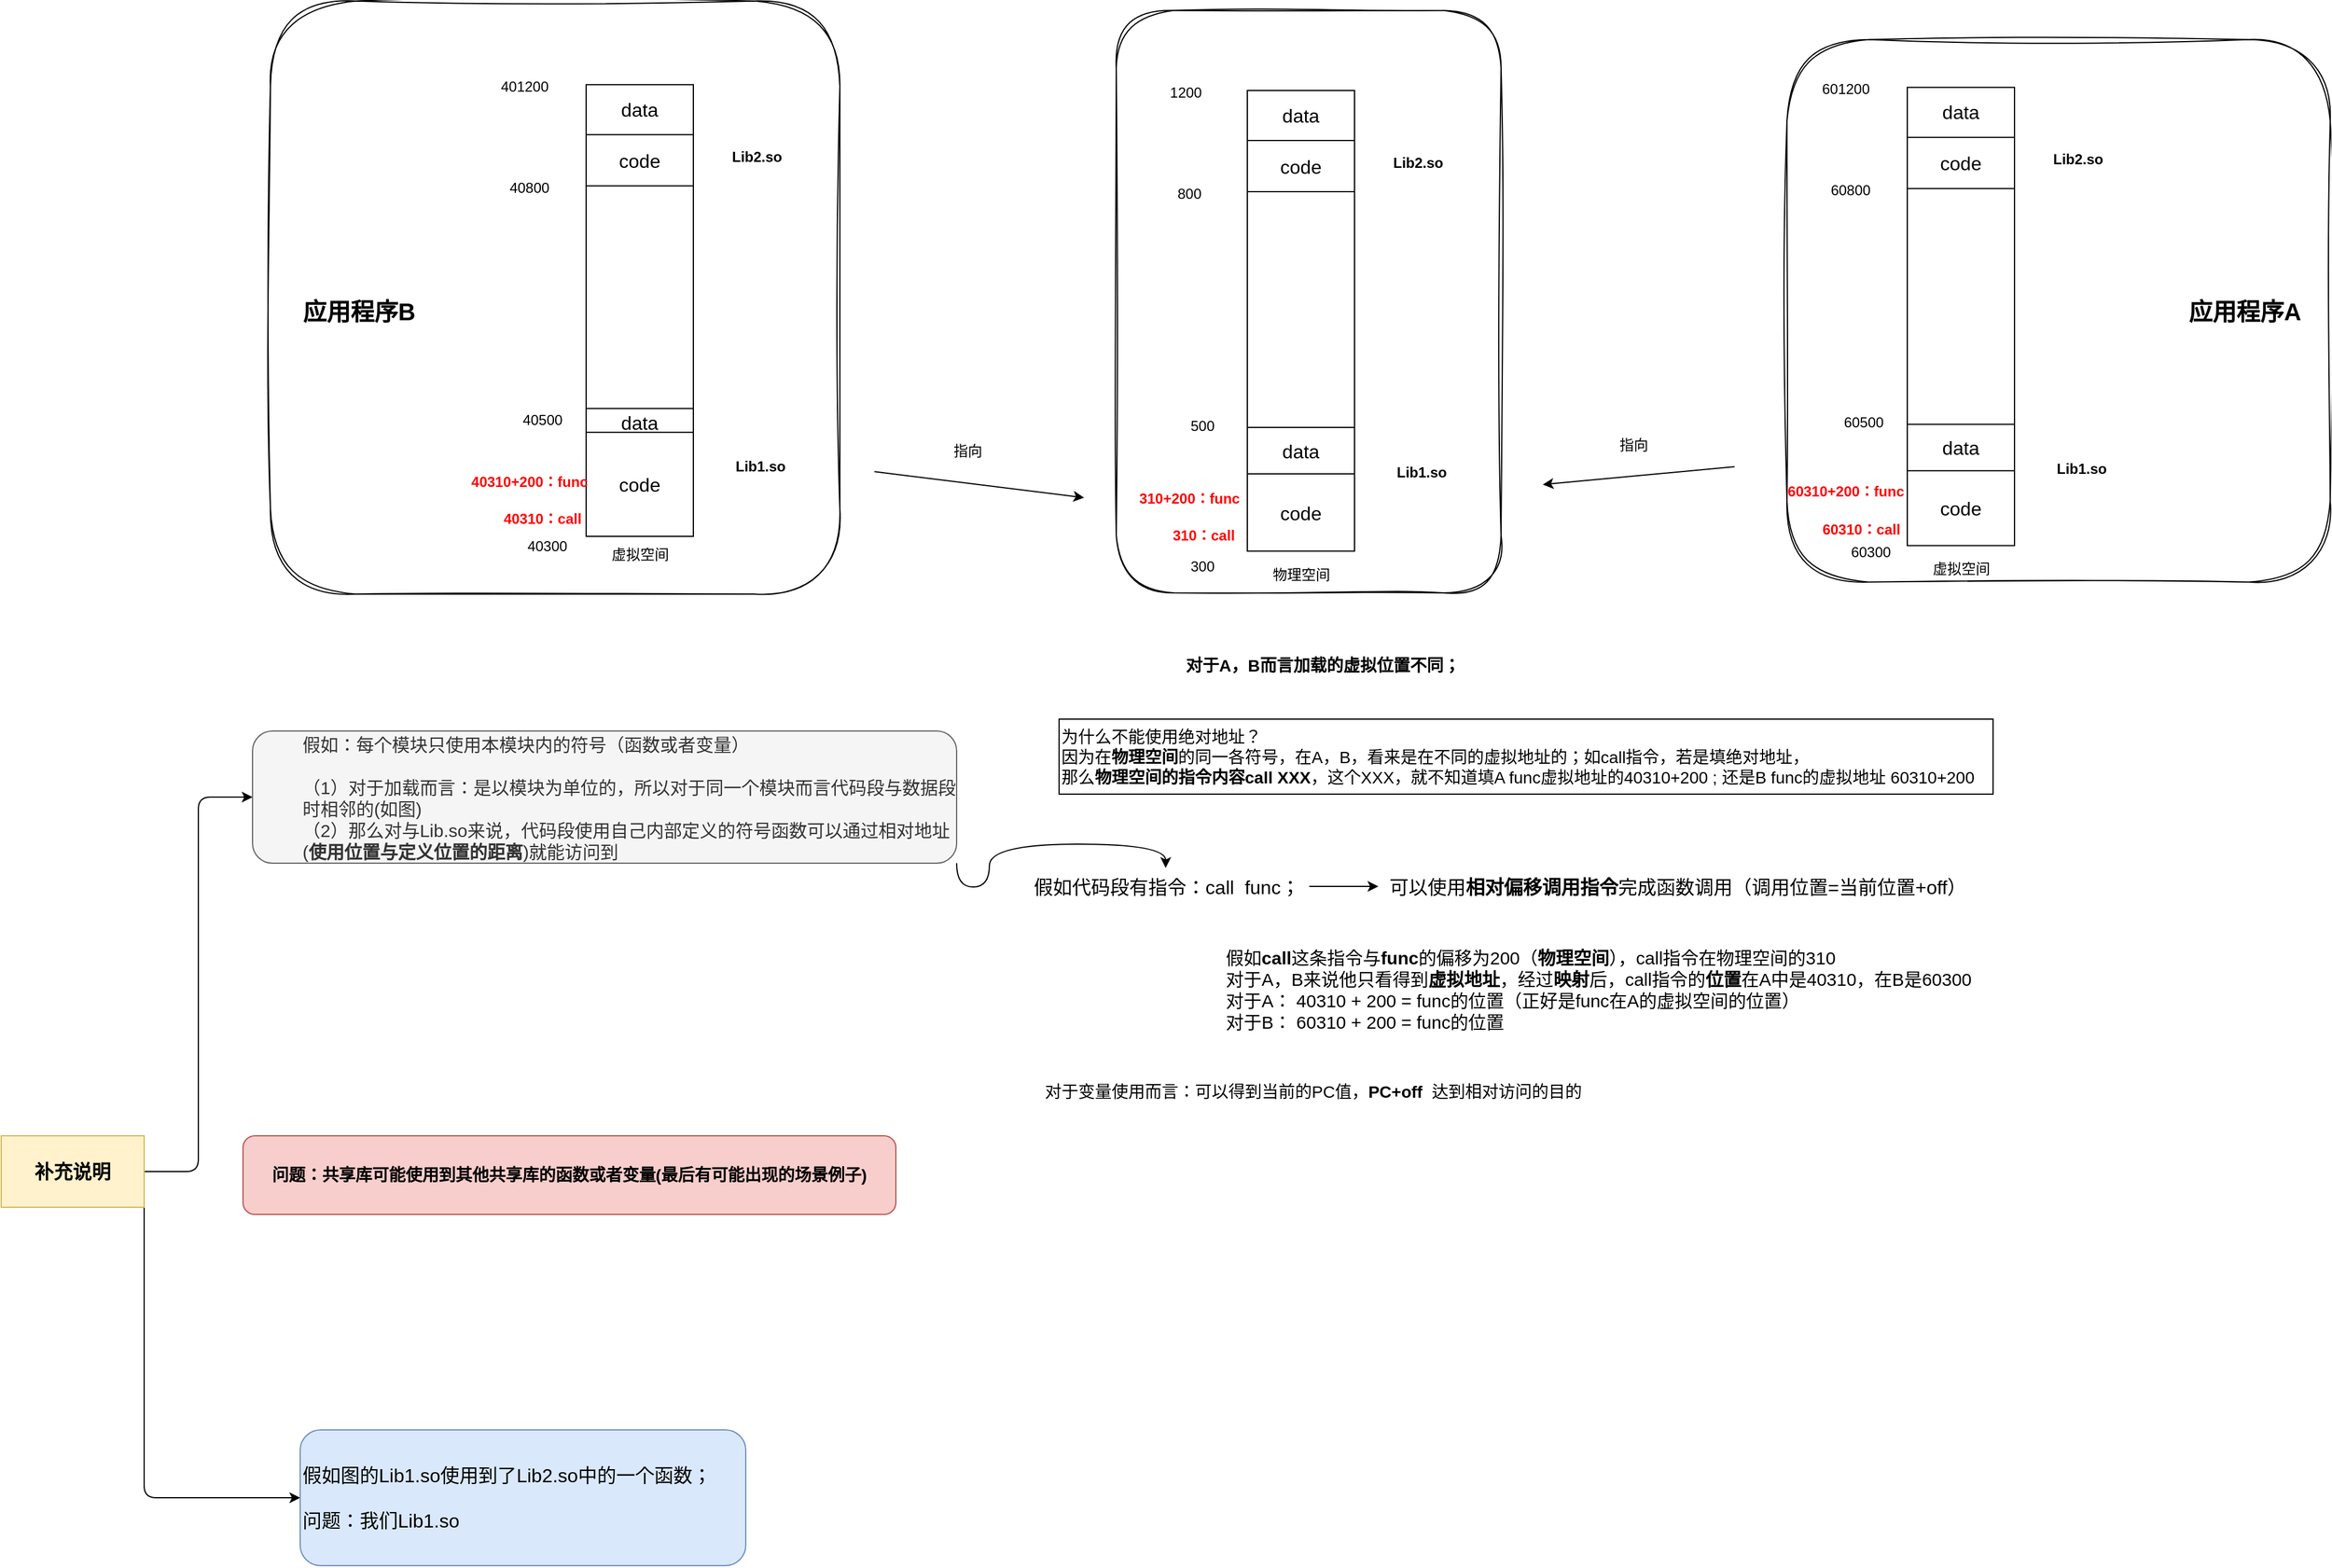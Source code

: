 <mxfile version="24.0.7" type="github">
  <diagram name="第 1 页" id="ZjP1DIeuljV_LwRXSMWU">
    <mxGraphModel dx="3184" dy="1307" grid="0" gridSize="10" guides="1" tooltips="1" connect="1" arrows="1" fold="1" page="0" pageScale="1" pageWidth="827" pageHeight="1169" math="0" shadow="0">
      <root>
        <mxCell id="0" />
        <mxCell id="1" parent="0" />
        <mxCell id="wNI2oHxJxIX-HZV5n7x2-71" value="" style="rounded=1;whiteSpace=wrap;html=1;sketch=1;curveFitting=1;jiggle=2;fillColor=none;" vertex="1" parent="1">
          <mxGeometry x="158" y="121.76" width="323" height="489.24" as="geometry" />
        </mxCell>
        <mxCell id="wNI2oHxJxIX-HZV5n7x2-72" value="" style="rounded=1;whiteSpace=wrap;html=1;sketch=1;curveFitting=1;jiggle=2;fillColor=none;" vertex="1" parent="1">
          <mxGeometry x="721" y="146.25" width="456" height="455.62" as="geometry" />
        </mxCell>
        <mxCell id="wNI2oHxJxIX-HZV5n7x2-70" value="" style="rounded=1;whiteSpace=wrap;html=1;sketch=1;curveFitting=1;jiggle=2;fillColor=none;" vertex="1" parent="1">
          <mxGeometry x="-552" y="113.84" width="478" height="498.16" as="geometry" />
        </mxCell>
        <mxCell id="wNI2oHxJxIX-HZV5n7x2-2" value="" style="shape=table;startSize=0;container=1;collapsible=0;childLayout=tableLayout;fontSize=16;" vertex="1" parent="1">
          <mxGeometry x="268" y="189" width="90" height="386.922" as="geometry" />
        </mxCell>
        <mxCell id="wNI2oHxJxIX-HZV5n7x2-15" style="shape=tableRow;horizontal=0;startSize=0;swimlaneHead=0;swimlaneBody=0;strokeColor=inherit;top=0;left=0;bottom=0;right=0;collapsible=0;dropTarget=0;fillColor=none;points=[[0,0.5],[1,0.5]];portConstraint=eastwest;fontSize=16;" vertex="1" parent="wNI2oHxJxIX-HZV5n7x2-2">
          <mxGeometry width="90" height="42" as="geometry" />
        </mxCell>
        <mxCell id="wNI2oHxJxIX-HZV5n7x2-16" value="data" style="shape=partialRectangle;html=1;whiteSpace=wrap;connectable=0;strokeColor=inherit;overflow=hidden;fillColor=none;top=0;left=0;bottom=0;right=0;pointerEvents=1;fontSize=16;" vertex="1" parent="wNI2oHxJxIX-HZV5n7x2-15">
          <mxGeometry width="90" height="42" as="geometry">
            <mxRectangle width="90" height="42" as="alternateBounds" />
          </mxGeometry>
        </mxCell>
        <mxCell id="wNI2oHxJxIX-HZV5n7x2-3" value="" style="shape=tableRow;horizontal=0;startSize=0;swimlaneHead=0;swimlaneBody=0;strokeColor=inherit;top=0;left=0;bottom=0;right=0;collapsible=0;dropTarget=0;fillColor=none;points=[[0,0.5],[1,0.5]];portConstraint=eastwest;fontSize=16;" vertex="1" parent="wNI2oHxJxIX-HZV5n7x2-2">
          <mxGeometry y="42" width="90" height="43" as="geometry" />
        </mxCell>
        <mxCell id="wNI2oHxJxIX-HZV5n7x2-4" value="code" style="shape=partialRectangle;html=1;whiteSpace=wrap;connectable=0;strokeColor=inherit;overflow=hidden;fillColor=none;top=0;left=0;bottom=0;right=0;pointerEvents=1;fontSize=16;" vertex="1" parent="wNI2oHxJxIX-HZV5n7x2-3">
          <mxGeometry width="90" height="43" as="geometry">
            <mxRectangle width="90" height="43" as="alternateBounds" />
          </mxGeometry>
        </mxCell>
        <mxCell id="wNI2oHxJxIX-HZV5n7x2-7" value="" style="shape=tableRow;horizontal=0;startSize=0;swimlaneHead=0;swimlaneBody=0;strokeColor=inherit;top=0;left=0;bottom=0;right=0;collapsible=0;dropTarget=0;fillColor=none;points=[[0,0.5],[1,0.5]];portConstraint=eastwest;fontSize=16;" vertex="1" parent="wNI2oHxJxIX-HZV5n7x2-2">
          <mxGeometry y="85" width="90" height="198" as="geometry" />
        </mxCell>
        <mxCell id="wNI2oHxJxIX-HZV5n7x2-8" value="" style="shape=partialRectangle;html=1;whiteSpace=wrap;connectable=0;strokeColor=inherit;overflow=hidden;fillColor=none;top=0;left=0;bottom=0;right=0;pointerEvents=1;fontSize=16;" vertex="1" parent="wNI2oHxJxIX-HZV5n7x2-7">
          <mxGeometry width="90" height="198" as="geometry">
            <mxRectangle width="90" height="198" as="alternateBounds" />
          </mxGeometry>
        </mxCell>
        <mxCell id="wNI2oHxJxIX-HZV5n7x2-19" style="shape=tableRow;horizontal=0;startSize=0;swimlaneHead=0;swimlaneBody=0;strokeColor=inherit;top=0;left=0;bottom=0;right=0;collapsible=0;dropTarget=0;fillColor=none;points=[[0,0.5],[1,0.5]];portConstraint=eastwest;fontSize=16;" vertex="1" parent="wNI2oHxJxIX-HZV5n7x2-2">
          <mxGeometry y="283" width="90" height="39" as="geometry" />
        </mxCell>
        <mxCell id="wNI2oHxJxIX-HZV5n7x2-20" value="data" style="shape=partialRectangle;html=1;whiteSpace=wrap;connectable=0;strokeColor=inherit;overflow=hidden;fillColor=none;top=0;left=0;bottom=0;right=0;pointerEvents=1;fontSize=16;" vertex="1" parent="wNI2oHxJxIX-HZV5n7x2-19">
          <mxGeometry width="90" height="39" as="geometry">
            <mxRectangle width="90" height="39" as="alternateBounds" />
          </mxGeometry>
        </mxCell>
        <mxCell id="wNI2oHxJxIX-HZV5n7x2-11" value="" style="shape=tableRow;horizontal=0;startSize=0;swimlaneHead=0;swimlaneBody=0;strokeColor=inherit;top=0;left=0;bottom=0;right=0;collapsible=0;dropTarget=0;fillColor=none;points=[[0,0.5],[1,0.5]];portConstraint=eastwest;fontSize=16;" vertex="1" parent="wNI2oHxJxIX-HZV5n7x2-2">
          <mxGeometry y="322" width="90" height="65" as="geometry" />
        </mxCell>
        <mxCell id="wNI2oHxJxIX-HZV5n7x2-12" value="code" style="shape=partialRectangle;html=1;whiteSpace=wrap;connectable=0;strokeColor=inherit;overflow=hidden;fillColor=none;top=0;left=0;bottom=0;right=0;pointerEvents=1;fontSize=16;" vertex="1" parent="wNI2oHxJxIX-HZV5n7x2-11">
          <mxGeometry width="90" height="65" as="geometry">
            <mxRectangle width="90" height="65" as="alternateBounds" />
          </mxGeometry>
        </mxCell>
        <mxCell id="wNI2oHxJxIX-HZV5n7x2-26" style="edgeStyle=orthogonalEdgeStyle;rounded=1;orthogonalLoop=1;jettySize=auto;html=1;exitX=1;exitY=0.5;exitDx=0;exitDy=0;entryX=0;entryY=0.5;entryDx=0;entryDy=0;curved=0;" edge="1" parent="1" source="wNI2oHxJxIX-HZV5n7x2-21" target="wNI2oHxJxIX-HZV5n7x2-24">
          <mxGeometry relative="1" as="geometry" />
        </mxCell>
        <mxCell id="wNI2oHxJxIX-HZV5n7x2-97" style="edgeStyle=orthogonalEdgeStyle;rounded=1;orthogonalLoop=1;jettySize=auto;html=1;exitX=1;exitY=1;exitDx=0;exitDy=0;entryX=0;entryY=0.5;entryDx=0;entryDy=0;curved=0;" edge="1" parent="1" source="wNI2oHxJxIX-HZV5n7x2-21" target="wNI2oHxJxIX-HZV5n7x2-96">
          <mxGeometry relative="1" as="geometry" />
        </mxCell>
        <mxCell id="wNI2oHxJxIX-HZV5n7x2-21" value="&lt;font style=&quot;font-size: 16px;&quot;&gt;补充说明&lt;/font&gt;" style="rounded=0;whiteSpace=wrap;html=1;fillColor=#fff2cc;strokeColor=#d6b656;fontStyle=1" vertex="1" parent="1">
          <mxGeometry x="-778" y="1067" width="120" height="60" as="geometry" />
        </mxCell>
        <mxCell id="wNI2oHxJxIX-HZV5n7x2-22" value="&lt;b&gt;Lib1.so&lt;/b&gt;" style="text;html=1;align=center;verticalAlign=middle;resizable=0;points=[];autosize=1;strokeColor=none;fillColor=none;" vertex="1" parent="1">
          <mxGeometry x="384" y="497" width="60" height="26" as="geometry" />
        </mxCell>
        <mxCell id="wNI2oHxJxIX-HZV5n7x2-23" value="&lt;b&gt;Lib2.so&lt;/b&gt;" style="text;html=1;align=center;verticalAlign=middle;resizable=0;points=[];autosize=1;strokeColor=none;fillColor=none;" vertex="1" parent="1">
          <mxGeometry x="381" y="237" width="60" height="26" as="geometry" />
        </mxCell>
        <mxCell id="wNI2oHxJxIX-HZV5n7x2-94" style="edgeStyle=orthogonalEdgeStyle;rounded=0;orthogonalLoop=1;jettySize=auto;html=1;exitX=1;exitY=1;exitDx=0;exitDy=0;curved=1;" edge="1" parent="1" source="wNI2oHxJxIX-HZV5n7x2-24" target="wNI2oHxJxIX-HZV5n7x2-77">
          <mxGeometry relative="1" as="geometry" />
        </mxCell>
        <mxCell id="wNI2oHxJxIX-HZV5n7x2-24" value="&lt;blockquote style=&quot;margin: 0px 0px 0px 40px; border: none; padding: 0px; font-size: 15px;&quot;&gt;&lt;font style=&quot;font-size: 15px;&quot;&gt;假如：每个模块只使用本模块内的符号（函数或者变量）&lt;/font&gt;&lt;/blockquote&gt;&lt;blockquote style=&quot;margin: 0px 0px 0px 40px; border: none; padding: 0px; font-size: 15px;&quot;&gt;&lt;font style=&quot;font-size: 15px;&quot;&gt;&lt;font style=&quot;font-size: 15px;&quot;&gt;&lt;br&gt;&lt;/font&gt;&lt;font style=&quot;font-size: 15px;&quot;&gt;（1）对于加载而言：是以模块为单位的，所以对于同一个模块而言代码段与数据段时相邻的(如图)&lt;/font&gt;&lt;/font&gt;&lt;/blockquote&gt;&lt;blockquote style=&quot;margin: 0px 0px 0px 40px; border: none; padding: 0px; font-size: 15px;&quot;&gt;&lt;font style=&quot;font-size: 15px;&quot;&gt;（2）那么对与Lib.so来说，代码段使用自己内部定义的符号函数可以通过相对地址(&lt;b&gt;使用位置与定义位置的距离&lt;/b&gt;)就能访问到&lt;/font&gt;&lt;/blockquote&gt;" style="rounded=1;whiteSpace=wrap;html=1;align=left;fillColor=#f5f5f5;fontColor=#333333;strokeColor=#666666;" vertex="1" parent="1">
          <mxGeometry x="-567" y="727" width="591" height="111" as="geometry" />
        </mxCell>
        <mxCell id="wNI2oHxJxIX-HZV5n7x2-27" value="物理空间" style="text;html=1;align=center;verticalAlign=middle;resizable=0;points=[];autosize=1;strokeColor=none;fillColor=none;" vertex="1" parent="1">
          <mxGeometry x="280" y="583" width="66" height="26" as="geometry" />
        </mxCell>
        <mxCell id="wNI2oHxJxIX-HZV5n7x2-28" value="300" style="text;html=1;align=center;verticalAlign=middle;resizable=0;points=[];autosize=1;strokeColor=none;fillColor=none;" vertex="1" parent="1">
          <mxGeometry x="211" y="575.92" width="38" height="26" as="geometry" />
        </mxCell>
        <mxCell id="wNI2oHxJxIX-HZV5n7x2-29" value="500" style="text;html=1;align=center;verticalAlign=middle;resizable=0;points=[];autosize=1;strokeColor=none;fillColor=none;" vertex="1" parent="1">
          <mxGeometry x="211" y="458" width="38" height="26" as="geometry" />
        </mxCell>
        <mxCell id="wNI2oHxJxIX-HZV5n7x2-30" value="800" style="text;html=1;align=center;verticalAlign=middle;resizable=0;points=[];autosize=1;strokeColor=none;fillColor=none;" vertex="1" parent="1">
          <mxGeometry x="200" y="263" width="38" height="26" as="geometry" />
        </mxCell>
        <mxCell id="wNI2oHxJxIX-HZV5n7x2-31" value="1200" style="text;html=1;align=center;verticalAlign=middle;resizable=0;points=[];autosize=1;strokeColor=none;fillColor=none;" vertex="1" parent="1">
          <mxGeometry x="193" y="178" width="45" height="26" as="geometry" />
        </mxCell>
        <mxCell id="wNI2oHxJxIX-HZV5n7x2-32" value="" style="shape=table;startSize=0;container=1;collapsible=0;childLayout=tableLayout;fontSize=16;" vertex="1" parent="1">
          <mxGeometry x="-287" y="184.08" width="90" height="379.429" as="geometry" />
        </mxCell>
        <mxCell id="wNI2oHxJxIX-HZV5n7x2-33" style="shape=tableRow;horizontal=0;startSize=0;swimlaneHead=0;swimlaneBody=0;strokeColor=inherit;top=0;left=0;bottom=0;right=0;collapsible=0;dropTarget=0;fillColor=none;points=[[0,0.5],[1,0.5]];portConstraint=eastwest;fontSize=16;" vertex="1" parent="wNI2oHxJxIX-HZV5n7x2-32">
          <mxGeometry width="90" height="42" as="geometry" />
        </mxCell>
        <mxCell id="wNI2oHxJxIX-HZV5n7x2-34" value="data" style="shape=partialRectangle;html=1;whiteSpace=wrap;connectable=0;strokeColor=inherit;overflow=hidden;fillColor=none;top=0;left=0;bottom=0;right=0;pointerEvents=1;fontSize=16;" vertex="1" parent="wNI2oHxJxIX-HZV5n7x2-33">
          <mxGeometry width="90" height="42" as="geometry">
            <mxRectangle width="90" height="42" as="alternateBounds" />
          </mxGeometry>
        </mxCell>
        <mxCell id="wNI2oHxJxIX-HZV5n7x2-35" value="" style="shape=tableRow;horizontal=0;startSize=0;swimlaneHead=0;swimlaneBody=0;strokeColor=inherit;top=0;left=0;bottom=0;right=0;collapsible=0;dropTarget=0;fillColor=none;points=[[0,0.5],[1,0.5]];portConstraint=eastwest;fontSize=16;" vertex="1" parent="wNI2oHxJxIX-HZV5n7x2-32">
          <mxGeometry y="42" width="90" height="43" as="geometry" />
        </mxCell>
        <mxCell id="wNI2oHxJxIX-HZV5n7x2-36" value="code" style="shape=partialRectangle;html=1;whiteSpace=wrap;connectable=0;strokeColor=inherit;overflow=hidden;fillColor=none;top=0;left=0;bottom=0;right=0;pointerEvents=1;fontSize=16;" vertex="1" parent="wNI2oHxJxIX-HZV5n7x2-35">
          <mxGeometry width="90" height="43" as="geometry">
            <mxRectangle width="90" height="43" as="alternateBounds" />
          </mxGeometry>
        </mxCell>
        <mxCell id="wNI2oHxJxIX-HZV5n7x2-37" value="" style="shape=tableRow;horizontal=0;startSize=0;swimlaneHead=0;swimlaneBody=0;strokeColor=inherit;top=0;left=0;bottom=0;right=0;collapsible=0;dropTarget=0;fillColor=none;points=[[0,0.5],[1,0.5]];portConstraint=eastwest;fontSize=16;" vertex="1" parent="wNI2oHxJxIX-HZV5n7x2-32">
          <mxGeometry y="85" width="90" height="187" as="geometry" />
        </mxCell>
        <mxCell id="wNI2oHxJxIX-HZV5n7x2-38" value="" style="shape=partialRectangle;html=1;whiteSpace=wrap;connectable=0;strokeColor=inherit;overflow=hidden;fillColor=none;top=0;left=0;bottom=0;right=0;pointerEvents=1;fontSize=16;" vertex="1" parent="wNI2oHxJxIX-HZV5n7x2-37">
          <mxGeometry width="90" height="187" as="geometry">
            <mxRectangle width="90" height="187" as="alternateBounds" />
          </mxGeometry>
        </mxCell>
        <mxCell id="wNI2oHxJxIX-HZV5n7x2-39" style="shape=tableRow;horizontal=0;startSize=0;swimlaneHead=0;swimlaneBody=0;strokeColor=inherit;top=0;left=0;bottom=0;right=0;collapsible=0;dropTarget=0;fillColor=none;points=[[0,0.5],[1,0.5]];portConstraint=eastwest;fontSize=16;" vertex="1" parent="wNI2oHxJxIX-HZV5n7x2-32">
          <mxGeometry y="272" width="90" height="20" as="geometry" />
        </mxCell>
        <mxCell id="wNI2oHxJxIX-HZV5n7x2-40" value="data" style="shape=partialRectangle;html=1;whiteSpace=wrap;connectable=0;strokeColor=inherit;overflow=hidden;fillColor=none;top=0;left=0;bottom=0;right=0;pointerEvents=1;fontSize=16;" vertex="1" parent="wNI2oHxJxIX-HZV5n7x2-39">
          <mxGeometry width="90" height="20" as="geometry">
            <mxRectangle width="90" height="20" as="alternateBounds" />
          </mxGeometry>
        </mxCell>
        <mxCell id="wNI2oHxJxIX-HZV5n7x2-41" value="" style="shape=tableRow;horizontal=0;startSize=0;swimlaneHead=0;swimlaneBody=0;strokeColor=inherit;top=0;left=0;bottom=0;right=0;collapsible=0;dropTarget=0;fillColor=none;points=[[0,0.5],[1,0.5]];portConstraint=eastwest;fontSize=16;" vertex="1" parent="wNI2oHxJxIX-HZV5n7x2-32">
          <mxGeometry y="292" width="90" height="87" as="geometry" />
        </mxCell>
        <mxCell id="wNI2oHxJxIX-HZV5n7x2-42" value="code" style="shape=partialRectangle;html=1;whiteSpace=wrap;connectable=0;strokeColor=inherit;overflow=hidden;fillColor=none;top=0;left=0;bottom=0;right=0;pointerEvents=1;fontSize=16;" vertex="1" parent="wNI2oHxJxIX-HZV5n7x2-41">
          <mxGeometry width="90" height="87" as="geometry">
            <mxRectangle width="90" height="87" as="alternateBounds" />
          </mxGeometry>
        </mxCell>
        <mxCell id="wNI2oHxJxIX-HZV5n7x2-43" value="&lt;b&gt;Lib1.so&lt;/b&gt;" style="text;html=1;align=center;verticalAlign=middle;resizable=0;points=[];autosize=1;strokeColor=none;fillColor=none;" vertex="1" parent="1">
          <mxGeometry x="-171" y="492.08" width="60" height="26" as="geometry" />
        </mxCell>
        <mxCell id="wNI2oHxJxIX-HZV5n7x2-44" value="&lt;b&gt;Lib2.so&lt;/b&gt;" style="text;html=1;align=center;verticalAlign=middle;resizable=0;points=[];autosize=1;strokeColor=none;fillColor=none;" vertex="1" parent="1">
          <mxGeometry x="-174" y="232.08" width="60" height="26" as="geometry" />
        </mxCell>
        <mxCell id="wNI2oHxJxIX-HZV5n7x2-45" value="虚拟空间" style="text;html=1;align=center;verticalAlign=middle;resizable=0;points=[];autosize=1;strokeColor=none;fillColor=none;" vertex="1" parent="1">
          <mxGeometry x="-275" y="566.08" width="66" height="26" as="geometry" />
        </mxCell>
        <mxCell id="wNI2oHxJxIX-HZV5n7x2-46" value="40300" style="text;html=1;align=center;verticalAlign=middle;resizable=0;points=[];autosize=1;strokeColor=none;fillColor=none;" vertex="1" parent="1">
          <mxGeometry x="-346" y="559" width="51" height="26" as="geometry" />
        </mxCell>
        <mxCell id="wNI2oHxJxIX-HZV5n7x2-47" value="40500" style="text;html=1;align=center;verticalAlign=middle;resizable=0;points=[];autosize=1;strokeColor=none;fillColor=none;" vertex="1" parent="1">
          <mxGeometry x="-350" y="453.08" width="51" height="26" as="geometry" />
        </mxCell>
        <mxCell id="wNI2oHxJxIX-HZV5n7x2-48" value="40800" style="text;html=1;align=center;verticalAlign=middle;resizable=0;points=[];autosize=1;strokeColor=none;fillColor=none;" vertex="1" parent="1">
          <mxGeometry x="-361" y="258.08" width="51" height="26" as="geometry" />
        </mxCell>
        <mxCell id="wNI2oHxJxIX-HZV5n7x2-49" value="401200" style="text;html=1;align=center;verticalAlign=middle;resizable=0;points=[];autosize=1;strokeColor=none;fillColor=none;" vertex="1" parent="1">
          <mxGeometry x="-368" y="173.08" width="58" height="26" as="geometry" />
        </mxCell>
        <mxCell id="wNI2oHxJxIX-HZV5n7x2-50" value="" style="shape=table;startSize=0;container=1;collapsible=0;childLayout=tableLayout;fontSize=16;" vertex="1" parent="1">
          <mxGeometry x="822" y="186.4" width="90" height="384.816" as="geometry" />
        </mxCell>
        <mxCell id="wNI2oHxJxIX-HZV5n7x2-51" style="shape=tableRow;horizontal=0;startSize=0;swimlaneHead=0;swimlaneBody=0;strokeColor=inherit;top=0;left=0;bottom=0;right=0;collapsible=0;dropTarget=0;fillColor=none;points=[[0,0.5],[1,0.5]];portConstraint=eastwest;fontSize=16;" vertex="1" parent="wNI2oHxJxIX-HZV5n7x2-50">
          <mxGeometry width="90" height="42" as="geometry" />
        </mxCell>
        <mxCell id="wNI2oHxJxIX-HZV5n7x2-52" value="data" style="shape=partialRectangle;html=1;whiteSpace=wrap;connectable=0;strokeColor=inherit;overflow=hidden;fillColor=none;top=0;left=0;bottom=0;right=0;pointerEvents=1;fontSize=16;" vertex="1" parent="wNI2oHxJxIX-HZV5n7x2-51">
          <mxGeometry width="90" height="42" as="geometry">
            <mxRectangle width="90" height="42" as="alternateBounds" />
          </mxGeometry>
        </mxCell>
        <mxCell id="wNI2oHxJxIX-HZV5n7x2-53" value="" style="shape=tableRow;horizontal=0;startSize=0;swimlaneHead=0;swimlaneBody=0;strokeColor=inherit;top=0;left=0;bottom=0;right=0;collapsible=0;dropTarget=0;fillColor=none;points=[[0,0.5],[1,0.5]];portConstraint=eastwest;fontSize=16;" vertex="1" parent="wNI2oHxJxIX-HZV5n7x2-50">
          <mxGeometry y="42" width="90" height="43" as="geometry" />
        </mxCell>
        <mxCell id="wNI2oHxJxIX-HZV5n7x2-54" value="code" style="shape=partialRectangle;html=1;whiteSpace=wrap;connectable=0;strokeColor=inherit;overflow=hidden;fillColor=none;top=0;left=0;bottom=0;right=0;pointerEvents=1;fontSize=16;" vertex="1" parent="wNI2oHxJxIX-HZV5n7x2-53">
          <mxGeometry width="90" height="43" as="geometry">
            <mxRectangle width="90" height="43" as="alternateBounds" />
          </mxGeometry>
        </mxCell>
        <mxCell id="wNI2oHxJxIX-HZV5n7x2-55" value="" style="shape=tableRow;horizontal=0;startSize=0;swimlaneHead=0;swimlaneBody=0;strokeColor=inherit;top=0;left=0;bottom=0;right=0;collapsible=0;dropTarget=0;fillColor=none;points=[[0,0.5],[1,0.5]];portConstraint=eastwest;fontSize=16;" vertex="1" parent="wNI2oHxJxIX-HZV5n7x2-50">
          <mxGeometry y="85" width="90" height="198" as="geometry" />
        </mxCell>
        <mxCell id="wNI2oHxJxIX-HZV5n7x2-56" value="" style="shape=partialRectangle;html=1;whiteSpace=wrap;connectable=0;strokeColor=inherit;overflow=hidden;fillColor=none;top=0;left=0;bottom=0;right=0;pointerEvents=1;fontSize=16;" vertex="1" parent="wNI2oHxJxIX-HZV5n7x2-55">
          <mxGeometry width="90" height="198" as="geometry">
            <mxRectangle width="90" height="198" as="alternateBounds" />
          </mxGeometry>
        </mxCell>
        <mxCell id="wNI2oHxJxIX-HZV5n7x2-57" style="shape=tableRow;horizontal=0;startSize=0;swimlaneHead=0;swimlaneBody=0;strokeColor=inherit;top=0;left=0;bottom=0;right=0;collapsible=0;dropTarget=0;fillColor=none;points=[[0,0.5],[1,0.5]];portConstraint=eastwest;fontSize=16;" vertex="1" parent="wNI2oHxJxIX-HZV5n7x2-50">
          <mxGeometry y="283" width="90" height="39" as="geometry" />
        </mxCell>
        <mxCell id="wNI2oHxJxIX-HZV5n7x2-58" value="data" style="shape=partialRectangle;html=1;whiteSpace=wrap;connectable=0;strokeColor=inherit;overflow=hidden;fillColor=none;top=0;left=0;bottom=0;right=0;pointerEvents=1;fontSize=16;" vertex="1" parent="wNI2oHxJxIX-HZV5n7x2-57">
          <mxGeometry width="90" height="39" as="geometry">
            <mxRectangle width="90" height="39" as="alternateBounds" />
          </mxGeometry>
        </mxCell>
        <mxCell id="wNI2oHxJxIX-HZV5n7x2-59" value="" style="shape=tableRow;horizontal=0;startSize=0;swimlaneHead=0;swimlaneBody=0;strokeColor=inherit;top=0;left=0;bottom=0;right=0;collapsible=0;dropTarget=0;fillColor=none;points=[[0,0.5],[1,0.5]];portConstraint=eastwest;fontSize=16;" vertex="1" parent="wNI2oHxJxIX-HZV5n7x2-50">
          <mxGeometry y="322" width="90" height="63" as="geometry" />
        </mxCell>
        <mxCell id="wNI2oHxJxIX-HZV5n7x2-60" value="code" style="shape=partialRectangle;html=1;whiteSpace=wrap;connectable=0;strokeColor=inherit;overflow=hidden;fillColor=none;top=0;left=0;bottom=0;right=0;pointerEvents=1;fontSize=16;" vertex="1" parent="wNI2oHxJxIX-HZV5n7x2-59">
          <mxGeometry width="90" height="63" as="geometry">
            <mxRectangle width="90" height="63" as="alternateBounds" />
          </mxGeometry>
        </mxCell>
        <mxCell id="wNI2oHxJxIX-HZV5n7x2-61" value="&lt;b&gt;Lib1.so&lt;/b&gt;" style="text;html=1;align=center;verticalAlign=middle;resizable=0;points=[];autosize=1;strokeColor=none;fillColor=none;" vertex="1" parent="1">
          <mxGeometry x="938" y="494.4" width="60" height="26" as="geometry" />
        </mxCell>
        <mxCell id="wNI2oHxJxIX-HZV5n7x2-62" value="&lt;b&gt;Lib2.so&lt;/b&gt;" style="text;html=1;align=center;verticalAlign=middle;resizable=0;points=[];autosize=1;strokeColor=none;fillColor=none;" vertex="1" parent="1">
          <mxGeometry x="935" y="234.4" width="60" height="26" as="geometry" />
        </mxCell>
        <mxCell id="wNI2oHxJxIX-HZV5n7x2-63" value="虚拟空间" style="text;html=1;align=center;verticalAlign=middle;resizable=0;points=[];autosize=1;strokeColor=none;fillColor=none;" vertex="1" parent="1">
          <mxGeometry x="834" y="578.0" width="66" height="26" as="geometry" />
        </mxCell>
        <mxCell id="wNI2oHxJxIX-HZV5n7x2-64" value="60300" style="text;html=1;align=center;verticalAlign=middle;resizable=0;points=[];autosize=1;strokeColor=none;fillColor=none;" vertex="1" parent="1">
          <mxGeometry x="765" y="563.51" width="51" height="26" as="geometry" />
        </mxCell>
        <mxCell id="wNI2oHxJxIX-HZV5n7x2-65" value="60500" style="text;html=1;align=center;verticalAlign=middle;resizable=0;points=[];autosize=1;strokeColor=none;fillColor=none;" vertex="1" parent="1">
          <mxGeometry x="759" y="455.4" width="51" height="26" as="geometry" />
        </mxCell>
        <mxCell id="wNI2oHxJxIX-HZV5n7x2-66" value="60800" style="text;html=1;align=center;verticalAlign=middle;resizable=0;points=[];autosize=1;strokeColor=none;fillColor=none;" vertex="1" parent="1">
          <mxGeometry x="748" y="260.4" width="51" height="26" as="geometry" />
        </mxCell>
        <mxCell id="wNI2oHxJxIX-HZV5n7x2-67" value="601200" style="text;html=1;align=center;verticalAlign=middle;resizable=0;points=[];autosize=1;strokeColor=none;fillColor=none;" vertex="1" parent="1">
          <mxGeometry x="741" y="175.4" width="58" height="26" as="geometry" />
        </mxCell>
        <mxCell id="wNI2oHxJxIX-HZV5n7x2-68" value="&lt;b&gt;&lt;font style=&quot;font-size: 20px;&quot;&gt;应用程序A&lt;/font&gt;&lt;/b&gt;" style="text;html=1;align=center;verticalAlign=middle;resizable=0;points=[];autosize=1;strokeColor=none;fillColor=none;" vertex="1" parent="1">
          <mxGeometry x="1049" y="356.06" width="112" height="36" as="geometry" />
        </mxCell>
        <mxCell id="wNI2oHxJxIX-HZV5n7x2-69" value="&lt;b&gt;&lt;font style=&quot;font-size: 20px;&quot;&gt;应用程序B&lt;/font&gt;&lt;/b&gt;" style="text;html=1;align=center;verticalAlign=middle;resizable=0;points=[];autosize=1;strokeColor=none;fillColor=none;" vertex="1" parent="1">
          <mxGeometry x="-534" y="356.06" width="112" height="36" as="geometry" />
        </mxCell>
        <mxCell id="wNI2oHxJxIX-HZV5n7x2-73" value="" style="endArrow=classic;html=1;rounded=0;" edge="1" parent="1">
          <mxGeometry width="50" height="50" relative="1" as="geometry">
            <mxPoint x="-45" y="509.08" as="sourcePoint" />
            <mxPoint x="131" y="531" as="targetPoint" />
          </mxGeometry>
        </mxCell>
        <mxCell id="wNI2oHxJxIX-HZV5n7x2-74" value="指向" style="text;html=1;align=center;verticalAlign=middle;resizable=0;points=[];autosize=1;strokeColor=none;fillColor=none;" vertex="1" parent="1">
          <mxGeometry x="12" y="479.08" width="42" height="26" as="geometry" />
        </mxCell>
        <mxCell id="wNI2oHxJxIX-HZV5n7x2-75" value="" style="endArrow=classic;html=1;rounded=0;" edge="1" parent="1">
          <mxGeometry width="50" height="50" relative="1" as="geometry">
            <mxPoint x="677" y="505" as="sourcePoint" />
            <mxPoint x="516" y="520" as="targetPoint" />
          </mxGeometry>
        </mxCell>
        <mxCell id="wNI2oHxJxIX-HZV5n7x2-76" value="指向" style="text;html=1;align=center;verticalAlign=middle;resizable=0;points=[];autosize=1;strokeColor=none;fillColor=none;" vertex="1" parent="1">
          <mxGeometry x="571" y="474" width="42" height="26" as="geometry" />
        </mxCell>
        <mxCell id="wNI2oHxJxIX-HZV5n7x2-82" value="" style="edgeStyle=orthogonalEdgeStyle;rounded=0;orthogonalLoop=1;jettySize=auto;html=1;" edge="1" parent="1" source="wNI2oHxJxIX-HZV5n7x2-77" target="wNI2oHxJxIX-HZV5n7x2-78">
          <mxGeometry relative="1" as="geometry" />
        </mxCell>
        <mxCell id="wNI2oHxJxIX-HZV5n7x2-77" value="&lt;font style=&quot;font-size: 16px;&quot;&gt;假如代码段有指令：call&amp;nbsp; func；&lt;/font&gt;" style="text;html=1;align=center;verticalAlign=middle;resizable=0;points=[];autosize=1;strokeColor=none;fillColor=none;" vertex="1" parent="1">
          <mxGeometry x="79" y="842" width="241" height="31" as="geometry" />
        </mxCell>
        <mxCell id="wNI2oHxJxIX-HZV5n7x2-78" value="&lt;font style=&quot;font-size: 16px;&quot;&gt;可以使用&lt;b&gt;相对偏移调用指令&lt;/b&gt;完成函数调用（调用位置=当前位置+off）&lt;/font&gt;" style="text;html=1;align=center;verticalAlign=middle;resizable=0;points=[];autosize=1;strokeColor=none;fillColor=none;" vertex="1" parent="1">
          <mxGeometry x="378" y="842" width="502" height="31" as="geometry" />
        </mxCell>
        <mxCell id="wNI2oHxJxIX-HZV5n7x2-81" value="&lt;span style=&quot;font-size: 15px;&quot;&gt;&lt;font style=&quot;font-size: 15px;&quot;&gt;假如&lt;b&gt;call&lt;/b&gt;这条指令与&lt;b&gt;func&lt;/b&gt;的偏移为200（&lt;b&gt;物理空间&lt;/b&gt;），call指令在物理空间的310&lt;br&gt;对于A，B来说他只看得到&lt;b&gt;虚拟地址&lt;/b&gt;，经过&lt;b&gt;映射&lt;/b&gt;后，call指令的&lt;b&gt;位置&lt;/b&gt;在A中是40310，在B是60300&lt;br&gt;对于A： 40310 + 200 = func的位置（正好是func在A的虚拟空间的位置）&lt;/font&gt;&lt;/span&gt;&lt;div style=&quot;font-size: 15px;&quot;&gt;&lt;font style=&quot;font-size: 15px;&quot;&gt;对于B： 60310 + 200 = func的位置&lt;/font&gt;&lt;/div&gt;" style="text;html=1;align=left;verticalAlign=middle;resizable=0;points=[];autosize=1;strokeColor=none;fillColor=none;" vertex="1" parent="1">
          <mxGeometry x="248" y="902" width="644" height="84" as="geometry" />
        </mxCell>
        <mxCell id="wNI2oHxJxIX-HZV5n7x2-84" value="&lt;font style=&quot;font-size: 14px;&quot;&gt;&lt;b&gt;问题：共享库可能使用到其他共享库的函数或者变量(最后有可能出现的场景例子)&lt;/b&gt;&lt;/font&gt;" style="rounded=1;whiteSpace=wrap;html=1;fillColor=#f8cecc;strokeColor=#b85450;" vertex="1" parent="1">
          <mxGeometry x="-575" y="1067" width="548" height="66" as="geometry" />
        </mxCell>
        <mxCell id="wNI2oHxJxIX-HZV5n7x2-85" value="&lt;font style=&quot;font-size: 14px;&quot;&gt;对于变量使用而言：可以得到当前的PC值，&lt;b&gt;PC+off&lt;/b&gt;&amp;nbsp; 达到相对访问的目的&lt;/font&gt;" style="text;html=1;align=center;verticalAlign=middle;resizable=0;points=[];autosize=1;strokeColor=none;fillColor=none;" vertex="1" parent="1">
          <mxGeometry x="88" y="1015" width="469" height="29" as="geometry" />
        </mxCell>
        <mxCell id="wNI2oHxJxIX-HZV5n7x2-86" value="&lt;font color=&quot;#ff0000&quot;&gt;&lt;b&gt;40310：call&lt;/b&gt;&lt;/font&gt;" style="text;html=1;align=center;verticalAlign=middle;resizable=0;points=[];autosize=1;strokeColor=none;fillColor=none;" vertex="1" parent="1">
          <mxGeometry x="-366" y="536.4" width="83" height="26" as="geometry" />
        </mxCell>
        <mxCell id="wNI2oHxJxIX-HZV5n7x2-87" value="&lt;b&gt;&lt;font color=&quot;#ff0000&quot;&gt;40310+200：func&lt;/font&gt;&lt;/b&gt;" style="text;html=1;align=center;verticalAlign=middle;resizable=0;points=[];autosize=1;strokeColor=none;fillColor=none;" vertex="1" parent="1">
          <mxGeometry x="-393.5" y="505.08" width="116" height="26" as="geometry" />
        </mxCell>
        <mxCell id="wNI2oHxJxIX-HZV5n7x2-88" value="&lt;font color=&quot;#ff0000&quot;&gt;&lt;b&gt;310：call&lt;/b&gt;&lt;/font&gt;" style="text;html=1;align=center;verticalAlign=middle;resizable=0;points=[];autosize=1;strokeColor=none;fillColor=none;" vertex="1" parent="1">
          <mxGeometry x="195.5" y="549.92" width="70" height="26" as="geometry" />
        </mxCell>
        <mxCell id="wNI2oHxJxIX-HZV5n7x2-89" value="&lt;b&gt;&lt;font color=&quot;#ff0000&quot;&gt;310+200：func&lt;/font&gt;&lt;/b&gt;" style="text;html=1;align=center;verticalAlign=middle;resizable=0;points=[];autosize=1;strokeColor=none;fillColor=none;" vertex="1" parent="1">
          <mxGeometry x="168" y="518.6" width="102" height="26" as="geometry" />
        </mxCell>
        <mxCell id="wNI2oHxJxIX-HZV5n7x2-90" value="&lt;font color=&quot;#ff0000&quot;&gt;&lt;b&gt;60310：call&lt;/b&gt;&lt;/font&gt;" style="text;html=1;align=center;verticalAlign=middle;resizable=0;points=[];autosize=1;strokeColor=none;fillColor=none;" vertex="1" parent="1">
          <mxGeometry x="741" y="544.6" width="83" height="26" as="geometry" />
        </mxCell>
        <mxCell id="wNI2oHxJxIX-HZV5n7x2-91" value="&lt;b&gt;&lt;font color=&quot;#ff0000&quot;&gt;60310+200：func&lt;/font&gt;&lt;/b&gt;" style="text;html=1;align=center;verticalAlign=middle;resizable=0;points=[];autosize=1;strokeColor=none;fillColor=none;" vertex="1" parent="1">
          <mxGeometry x="712" y="513" width="116" height="26" as="geometry" />
        </mxCell>
        <mxCell id="wNI2oHxJxIX-HZV5n7x2-92" value="&lt;font style=&quot;font-size: 14px;&quot;&gt;&lt;b&gt;对于A，B而言加载的虚拟位置不同；&lt;br&gt;&lt;/b&gt;&lt;/font&gt;" style="text;html=1;align=center;verticalAlign=middle;resizable=0;points=[];autosize=1;strokeColor=none;fillColor=none;" vertex="1" parent="1">
          <mxGeometry x="207" y="657" width="248" height="29" as="geometry" />
        </mxCell>
        <mxCell id="wNI2oHxJxIX-HZV5n7x2-93" value="&lt;font style=&quot;font-size: 14px;&quot;&gt;为什么不能使用绝对地址？&lt;br&gt;因为在&lt;b&gt;物理空间&lt;/b&gt;的同一各符号，在A，B，看来是在不同的虚拟地址的；如call指令，若是填绝对地址，&lt;br&gt;那么&lt;b&gt;物理空间的指令内容call XXX&lt;/b&gt;，这个XXX，就不知道填A func虚拟地址的40310+200 ; 还是B func的虚拟地址 60310+200&lt;/font&gt;" style="text;html=1;align=left;verticalAlign=middle;resizable=0;points=[];autosize=1;strokeColor=default;fillColor=none;" vertex="1" parent="1">
          <mxGeometry x="110" y="717" width="784" height="63" as="geometry" />
        </mxCell>
        <mxCell id="wNI2oHxJxIX-HZV5n7x2-96" value="&lt;font style=&quot;font-size: 16px;&quot;&gt;假如图的Lib1.so使用到了Lib2.so中的一个函数；&lt;br&gt;&lt;br&gt;问题：我们Lib1.so&lt;/font&gt;" style="rounded=1;whiteSpace=wrap;html=1;fillColor=#dae8fc;strokeColor=#6c8ebf;align=left;" vertex="1" parent="1">
          <mxGeometry x="-527" y="1314" width="374" height="114" as="geometry" />
        </mxCell>
      </root>
    </mxGraphModel>
  </diagram>
</mxfile>
